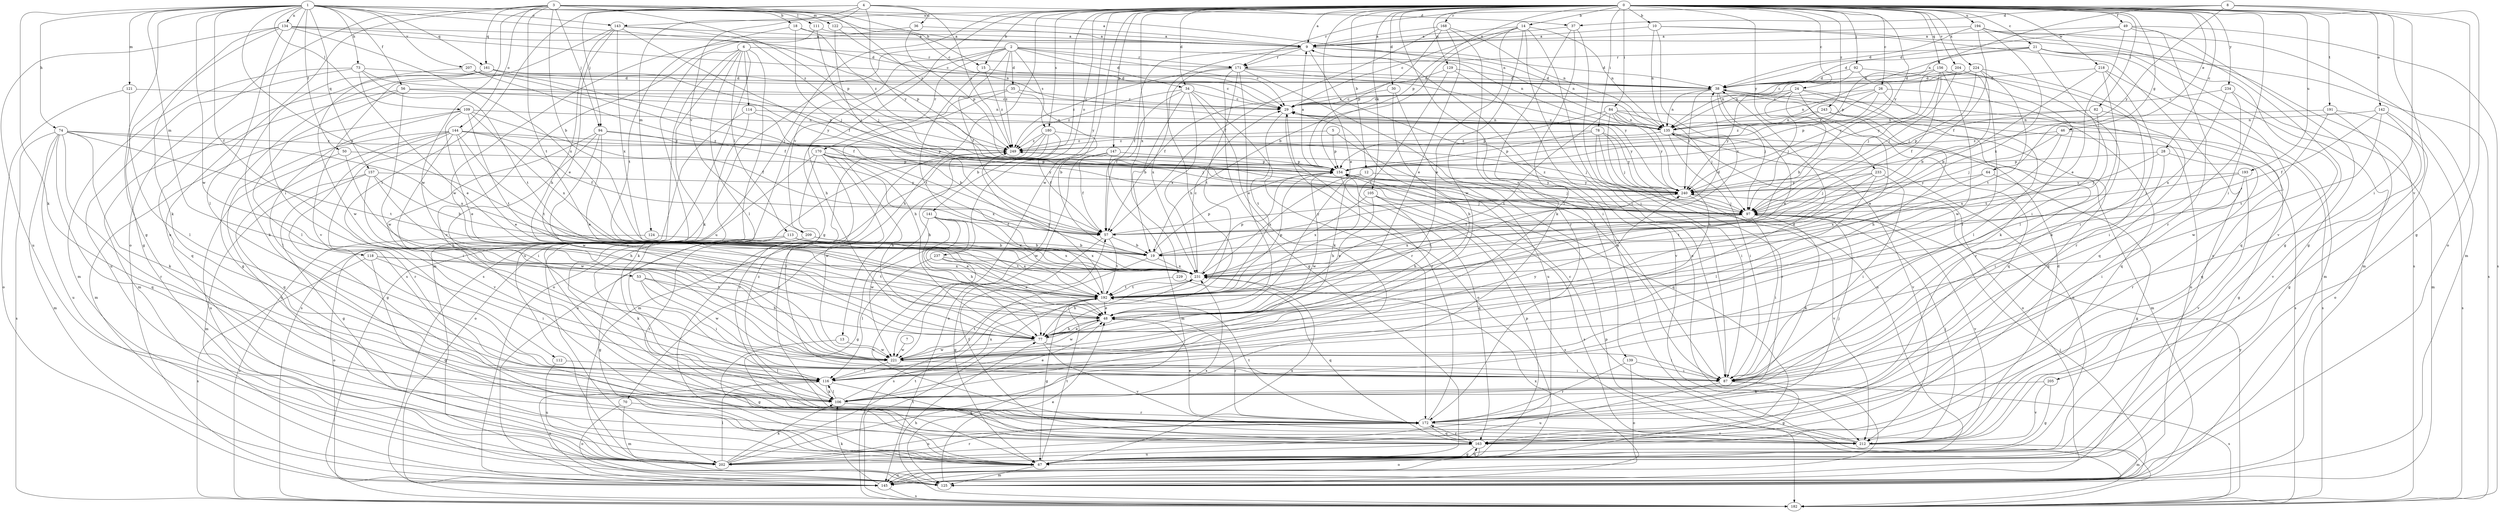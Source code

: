strict digraph  {
0;
1;
2;
3;
4;
5;
6;
7;
8;
9;
10;
12;
13;
14;
15;
18;
19;
21;
24;
26;
28;
29;
30;
34;
35;
36;
37;
38;
46;
48;
49;
50;
53;
56;
57;
64;
67;
70;
73;
74;
77;
78;
82;
84;
87;
92;
94;
97;
105;
106;
109;
111;
112;
113;
114;
116;
118;
121;
122;
124;
125;
129;
134;
135;
139;
141;
142;
143;
144;
145;
147;
154;
156;
157;
161;
163;
168;
170;
171;
172;
180;
182;
191;
192;
193;
194;
202;
204;
205;
207;
209;
212;
218;
221;
224;
229;
231;
233;
234;
237;
240;
243;
249;
0 -> 9  [label=a];
0 -> 10  [label=b];
0 -> 12  [label=b];
0 -> 13  [label=b];
0 -> 14  [label=b];
0 -> 15  [label=b];
0 -> 21  [label=c];
0 -> 24  [label=c];
0 -> 26  [label=c];
0 -> 28  [label=c];
0 -> 30  [label=d];
0 -> 34  [label=d];
0 -> 46  [label=e];
0 -> 48  [label=e];
0 -> 49  [label=f];
0 -> 64  [label=g];
0 -> 67  [label=g];
0 -> 70  [label=h];
0 -> 78  [label=i];
0 -> 82  [label=i];
0 -> 84  [label=i];
0 -> 87  [label=i];
0 -> 92  [label=j];
0 -> 105  [label=k];
0 -> 129  [label=n];
0 -> 139  [label=o];
0 -> 141  [label=o];
0 -> 142  [label=o];
0 -> 143  [label=o];
0 -> 147  [label=p];
0 -> 154  [label=p];
0 -> 156  [label=q];
0 -> 168  [label=r];
0 -> 180  [label=s];
0 -> 191  [label=t];
0 -> 193  [label=u];
0 -> 194  [label=u];
0 -> 202  [label=u];
0 -> 204  [label=v];
0 -> 205  [label=v];
0 -> 218  [label=w];
0 -> 221  [label=w];
0 -> 224  [label=x];
0 -> 229  [label=x];
0 -> 233  [label=y];
0 -> 234  [label=y];
0 -> 237  [label=y];
0 -> 240  [label=y];
0 -> 243  [label=z];
1 -> 9  [label=a];
1 -> 15  [label=b];
1 -> 29  [label=c];
1 -> 50  [label=f];
1 -> 53  [label=f];
1 -> 56  [label=f];
1 -> 67  [label=g];
1 -> 73  [label=h];
1 -> 74  [label=h];
1 -> 87  [label=i];
1 -> 106  [label=k];
1 -> 109  [label=l];
1 -> 118  [label=m];
1 -> 121  [label=m];
1 -> 122  [label=m];
1 -> 134  [label=n];
1 -> 143  [label=o];
1 -> 157  [label=q];
1 -> 161  [label=q];
1 -> 207  [label=v];
1 -> 221  [label=w];
1 -> 231  [label=x];
1 -> 249  [label=z];
2 -> 29  [label=c];
2 -> 34  [label=d];
2 -> 35  [label=d];
2 -> 57  [label=f];
2 -> 77  [label=h];
2 -> 135  [label=n];
2 -> 170  [label=r];
2 -> 171  [label=r];
2 -> 180  [label=s];
2 -> 182  [label=s];
2 -> 209  [label=v];
2 -> 249  [label=z];
3 -> 18  [label=b];
3 -> 19  [label=b];
3 -> 94  [label=j];
3 -> 111  [label=l];
3 -> 135  [label=n];
3 -> 144  [label=o];
3 -> 145  [label=o];
3 -> 154  [label=p];
3 -> 161  [label=q];
3 -> 192  [label=t];
3 -> 202  [label=u];
3 -> 221  [label=w];
3 -> 249  [label=z];
4 -> 36  [label=d];
4 -> 37  [label=d];
4 -> 94  [label=j];
4 -> 112  [label=l];
4 -> 124  [label=m];
4 -> 209  [label=v];
4 -> 240  [label=y];
4 -> 249  [label=z];
5 -> 154  [label=p];
5 -> 163  [label=q];
5 -> 249  [label=z];
6 -> 106  [label=k];
6 -> 113  [label=l];
6 -> 114  [label=l];
6 -> 116  [label=l];
6 -> 125  [label=m];
6 -> 171  [label=r];
6 -> 182  [label=s];
6 -> 202  [label=u];
6 -> 212  [label=v];
7 -> 221  [label=w];
8 -> 37  [label=d];
8 -> 67  [label=g];
8 -> 87  [label=i];
8 -> 135  [label=n];
8 -> 145  [label=o];
8 -> 171  [label=r];
8 -> 240  [label=y];
9 -> 38  [label=d];
9 -> 57  [label=f];
9 -> 77  [label=h];
9 -> 87  [label=i];
9 -> 135  [label=n];
9 -> 171  [label=r];
10 -> 9  [label=a];
10 -> 135  [label=n];
10 -> 145  [label=o];
10 -> 182  [label=s];
10 -> 231  [label=x];
12 -> 77  [label=h];
12 -> 231  [label=x];
12 -> 240  [label=y];
13 -> 67  [label=g];
13 -> 221  [label=w];
14 -> 9  [label=a];
14 -> 19  [label=b];
14 -> 29  [label=c];
14 -> 48  [label=e];
14 -> 87  [label=i];
14 -> 135  [label=n];
14 -> 145  [label=o];
14 -> 221  [label=w];
15 -> 38  [label=d];
15 -> 192  [label=t];
15 -> 249  [label=z];
18 -> 9  [label=a];
18 -> 97  [label=j];
18 -> 154  [label=p];
18 -> 192  [label=t];
19 -> 38  [label=d];
19 -> 154  [label=p];
19 -> 182  [label=s];
19 -> 231  [label=x];
21 -> 38  [label=d];
21 -> 87  [label=i];
21 -> 125  [label=m];
21 -> 154  [label=p];
21 -> 163  [label=q];
21 -> 171  [label=r];
21 -> 182  [label=s];
24 -> 19  [label=b];
24 -> 29  [label=c];
24 -> 48  [label=e];
24 -> 97  [label=j];
24 -> 163  [label=q];
24 -> 172  [label=r];
24 -> 240  [label=y];
26 -> 29  [label=c];
26 -> 116  [label=l];
26 -> 135  [label=n];
26 -> 154  [label=p];
26 -> 163  [label=q];
26 -> 249  [label=z];
28 -> 87  [label=i];
28 -> 97  [label=j];
28 -> 154  [label=p];
28 -> 172  [label=r];
29 -> 135  [label=n];
29 -> 145  [label=o];
29 -> 192  [label=t];
29 -> 240  [label=y];
30 -> 29  [label=c];
30 -> 77  [label=h];
30 -> 202  [label=u];
34 -> 19  [label=b];
34 -> 29  [label=c];
34 -> 57  [label=f];
34 -> 106  [label=k];
34 -> 172  [label=r];
34 -> 231  [label=x];
34 -> 249  [label=z];
35 -> 19  [label=b];
35 -> 29  [label=c];
35 -> 77  [label=h];
35 -> 145  [label=o];
36 -> 9  [label=a];
36 -> 154  [label=p];
36 -> 212  [label=v];
37 -> 9  [label=a];
37 -> 87  [label=i];
37 -> 106  [label=k];
37 -> 116  [label=l];
38 -> 29  [label=c];
38 -> 48  [label=e];
38 -> 97  [label=j];
38 -> 135  [label=n];
38 -> 145  [label=o];
38 -> 163  [label=q];
38 -> 240  [label=y];
46 -> 67  [label=g];
46 -> 97  [label=j];
46 -> 231  [label=x];
46 -> 249  [label=z];
48 -> 77  [label=h];
48 -> 172  [label=r];
48 -> 221  [label=w];
49 -> 9  [label=a];
49 -> 38  [label=d];
49 -> 48  [label=e];
49 -> 67  [label=g];
49 -> 172  [label=r];
49 -> 182  [label=s];
50 -> 77  [label=h];
50 -> 154  [label=p];
50 -> 202  [label=u];
53 -> 77  [label=h];
53 -> 87  [label=i];
53 -> 192  [label=t];
53 -> 221  [label=w];
56 -> 29  [label=c];
56 -> 116  [label=l];
56 -> 125  [label=m];
56 -> 135  [label=n];
56 -> 221  [label=w];
57 -> 19  [label=b];
57 -> 67  [label=g];
57 -> 192  [label=t];
57 -> 240  [label=y];
64 -> 67  [label=g];
64 -> 231  [label=x];
64 -> 240  [label=y];
67 -> 125  [label=m];
67 -> 135  [label=n];
67 -> 145  [label=o];
67 -> 154  [label=p];
67 -> 163  [label=q];
67 -> 192  [label=t];
67 -> 231  [label=x];
70 -> 125  [label=m];
70 -> 145  [label=o];
70 -> 172  [label=r];
73 -> 38  [label=d];
73 -> 48  [label=e];
73 -> 125  [label=m];
73 -> 192  [label=t];
73 -> 202  [label=u];
73 -> 240  [label=y];
74 -> 106  [label=k];
74 -> 125  [label=m];
74 -> 163  [label=q];
74 -> 172  [label=r];
74 -> 182  [label=s];
74 -> 192  [label=t];
74 -> 202  [label=u];
74 -> 231  [label=x];
74 -> 249  [label=z];
77 -> 48  [label=e];
77 -> 87  [label=i];
77 -> 212  [label=v];
77 -> 221  [label=w];
78 -> 87  [label=i];
78 -> 97  [label=j];
78 -> 154  [label=p];
78 -> 172  [label=r];
78 -> 240  [label=y];
78 -> 249  [label=z];
82 -> 135  [label=n];
82 -> 154  [label=p];
82 -> 163  [label=q];
82 -> 192  [label=t];
84 -> 77  [label=h];
84 -> 97  [label=j];
84 -> 135  [label=n];
84 -> 154  [label=p];
84 -> 182  [label=s];
84 -> 192  [label=t];
84 -> 202  [label=u];
84 -> 240  [label=y];
87 -> 67  [label=g];
87 -> 182  [label=s];
87 -> 202  [label=u];
92 -> 38  [label=d];
92 -> 106  [label=k];
92 -> 135  [label=n];
92 -> 240  [label=y];
94 -> 48  [label=e];
94 -> 87  [label=i];
94 -> 97  [label=j];
94 -> 212  [label=v];
94 -> 221  [label=w];
94 -> 249  [label=z];
97 -> 57  [label=f];
97 -> 87  [label=i];
97 -> 106  [label=k];
97 -> 212  [label=v];
97 -> 231  [label=x];
105 -> 48  [label=e];
105 -> 77  [label=h];
105 -> 97  [label=j];
105 -> 182  [label=s];
105 -> 231  [label=x];
106 -> 48  [label=e];
106 -> 116  [label=l];
106 -> 172  [label=r];
106 -> 231  [label=x];
106 -> 249  [label=z];
109 -> 48  [label=e];
109 -> 57  [label=f];
109 -> 116  [label=l];
109 -> 125  [label=m];
109 -> 135  [label=n];
109 -> 192  [label=t];
109 -> 231  [label=x];
111 -> 9  [label=a];
111 -> 97  [label=j];
111 -> 221  [label=w];
112 -> 116  [label=l];
112 -> 202  [label=u];
113 -> 19  [label=b];
113 -> 106  [label=k];
113 -> 145  [label=o];
113 -> 192  [label=t];
113 -> 231  [label=x];
114 -> 19  [label=b];
114 -> 106  [label=k];
114 -> 135  [label=n];
114 -> 182  [label=s];
116 -> 106  [label=k];
116 -> 145  [label=o];
116 -> 163  [label=q];
118 -> 67  [label=g];
118 -> 87  [label=i];
118 -> 182  [label=s];
118 -> 192  [label=t];
118 -> 231  [label=x];
121 -> 29  [label=c];
121 -> 116  [label=l];
121 -> 145  [label=o];
122 -> 9  [label=a];
122 -> 97  [label=j];
122 -> 135  [label=n];
124 -> 19  [label=b];
124 -> 182  [label=s];
125 -> 48  [label=e];
125 -> 97  [label=j];
125 -> 231  [label=x];
129 -> 38  [label=d];
129 -> 57  [label=f];
129 -> 192  [label=t];
129 -> 212  [label=v];
134 -> 9  [label=a];
134 -> 29  [label=c];
134 -> 38  [label=d];
134 -> 67  [label=g];
134 -> 106  [label=k];
134 -> 116  [label=l];
134 -> 202  [label=u];
134 -> 231  [label=x];
135 -> 29  [label=c];
135 -> 87  [label=i];
135 -> 125  [label=m];
135 -> 145  [label=o];
135 -> 212  [label=v];
135 -> 249  [label=z];
139 -> 87  [label=i];
139 -> 145  [label=o];
139 -> 172  [label=r];
141 -> 48  [label=e];
141 -> 57  [label=f];
141 -> 67  [label=g];
141 -> 77  [label=h];
141 -> 221  [label=w];
141 -> 231  [label=x];
142 -> 57  [label=f];
142 -> 135  [label=n];
142 -> 182  [label=s];
142 -> 212  [label=v];
142 -> 221  [label=w];
143 -> 9  [label=a];
143 -> 48  [label=e];
143 -> 57  [label=f];
143 -> 77  [label=h];
143 -> 212  [label=v];
143 -> 231  [label=x];
143 -> 249  [label=z];
144 -> 48  [label=e];
144 -> 57  [label=f];
144 -> 67  [label=g];
144 -> 87  [label=i];
144 -> 154  [label=p];
144 -> 163  [label=q];
144 -> 172  [label=r];
144 -> 192  [label=t];
144 -> 202  [label=u];
144 -> 249  [label=z];
145 -> 106  [label=k];
145 -> 182  [label=s];
147 -> 57  [label=f];
147 -> 125  [label=m];
147 -> 145  [label=o];
147 -> 154  [label=p];
147 -> 221  [label=w];
154 -> 9  [label=a];
154 -> 97  [label=j];
154 -> 163  [label=q];
154 -> 182  [label=s];
154 -> 221  [label=w];
154 -> 240  [label=y];
156 -> 38  [label=d];
156 -> 57  [label=f];
156 -> 97  [label=j];
156 -> 116  [label=l];
156 -> 163  [label=q];
156 -> 221  [label=w];
156 -> 240  [label=y];
157 -> 19  [label=b];
157 -> 67  [label=g];
157 -> 77  [label=h];
157 -> 125  [label=m];
157 -> 221  [label=w];
157 -> 240  [label=y];
161 -> 29  [label=c];
161 -> 38  [label=d];
161 -> 57  [label=f];
161 -> 67  [label=g];
161 -> 106  [label=k];
161 -> 154  [label=p];
161 -> 163  [label=q];
163 -> 57  [label=f];
163 -> 67  [label=g];
163 -> 145  [label=o];
163 -> 172  [label=r];
163 -> 202  [label=u];
168 -> 9  [label=a];
168 -> 48  [label=e];
168 -> 57  [label=f];
168 -> 135  [label=n];
168 -> 154  [label=p];
168 -> 172  [label=r];
170 -> 77  [label=h];
170 -> 87  [label=i];
170 -> 145  [label=o];
170 -> 154  [label=p];
170 -> 172  [label=r];
170 -> 221  [label=w];
170 -> 231  [label=x];
170 -> 240  [label=y];
171 -> 38  [label=d];
171 -> 48  [label=e];
171 -> 67  [label=g];
171 -> 87  [label=i];
171 -> 192  [label=t];
171 -> 231  [label=x];
171 -> 240  [label=y];
171 -> 249  [label=z];
172 -> 29  [label=c];
172 -> 48  [label=e];
172 -> 97  [label=j];
172 -> 163  [label=q];
172 -> 192  [label=t];
172 -> 202  [label=u];
172 -> 212  [label=v];
180 -> 57  [label=f];
180 -> 77  [label=h];
180 -> 97  [label=j];
180 -> 125  [label=m];
180 -> 145  [label=o];
180 -> 249  [label=z];
182 -> 77  [label=h];
182 -> 154  [label=p];
182 -> 192  [label=t];
182 -> 240  [label=y];
191 -> 67  [label=g];
191 -> 135  [label=n];
191 -> 145  [label=o];
191 -> 192  [label=t];
192 -> 48  [label=e];
192 -> 67  [label=g];
192 -> 154  [label=p];
192 -> 249  [label=z];
193 -> 87  [label=i];
193 -> 97  [label=j];
193 -> 212  [label=v];
193 -> 240  [label=y];
194 -> 9  [label=a];
194 -> 38  [label=d];
194 -> 57  [label=f];
194 -> 67  [label=g];
194 -> 125  [label=m];
194 -> 212  [label=v];
194 -> 231  [label=x];
202 -> 106  [label=k];
202 -> 116  [label=l];
202 -> 172  [label=r];
202 -> 192  [label=t];
202 -> 231  [label=x];
204 -> 38  [label=d];
204 -> 97  [label=j];
204 -> 106  [label=k];
205 -> 67  [label=g];
205 -> 106  [label=k];
205 -> 212  [label=v];
207 -> 38  [label=d];
207 -> 57  [label=f];
207 -> 97  [label=j];
207 -> 221  [label=w];
209 -> 19  [label=b];
209 -> 67  [label=g];
209 -> 172  [label=r];
209 -> 231  [label=x];
212 -> 9  [label=a];
212 -> 29  [label=c];
212 -> 38  [label=d];
212 -> 97  [label=j];
212 -> 125  [label=m];
218 -> 19  [label=b];
218 -> 38  [label=d];
218 -> 116  [label=l];
218 -> 125  [label=m];
218 -> 172  [label=r];
221 -> 38  [label=d];
221 -> 87  [label=i];
221 -> 116  [label=l];
221 -> 192  [label=t];
221 -> 240  [label=y];
224 -> 19  [label=b];
224 -> 29  [label=c];
224 -> 38  [label=d];
224 -> 87  [label=i];
224 -> 97  [label=j];
224 -> 135  [label=n];
224 -> 192  [label=t];
229 -> 163  [label=q];
229 -> 192  [label=t];
231 -> 29  [label=c];
231 -> 77  [label=h];
231 -> 154  [label=p];
231 -> 192  [label=t];
233 -> 87  [label=i];
233 -> 97  [label=j];
233 -> 116  [label=l];
233 -> 192  [label=t];
233 -> 240  [label=y];
234 -> 29  [label=c];
234 -> 87  [label=i];
234 -> 125  [label=m];
234 -> 231  [label=x];
237 -> 48  [label=e];
237 -> 116  [label=l];
237 -> 212  [label=v];
237 -> 231  [label=x];
240 -> 97  [label=j];
240 -> 192  [label=t];
240 -> 212  [label=v];
240 -> 249  [label=z];
243 -> 77  [label=h];
243 -> 135  [label=n];
243 -> 182  [label=s];
243 -> 249  [label=z];
249 -> 154  [label=p];
249 -> 172  [label=r];
}

